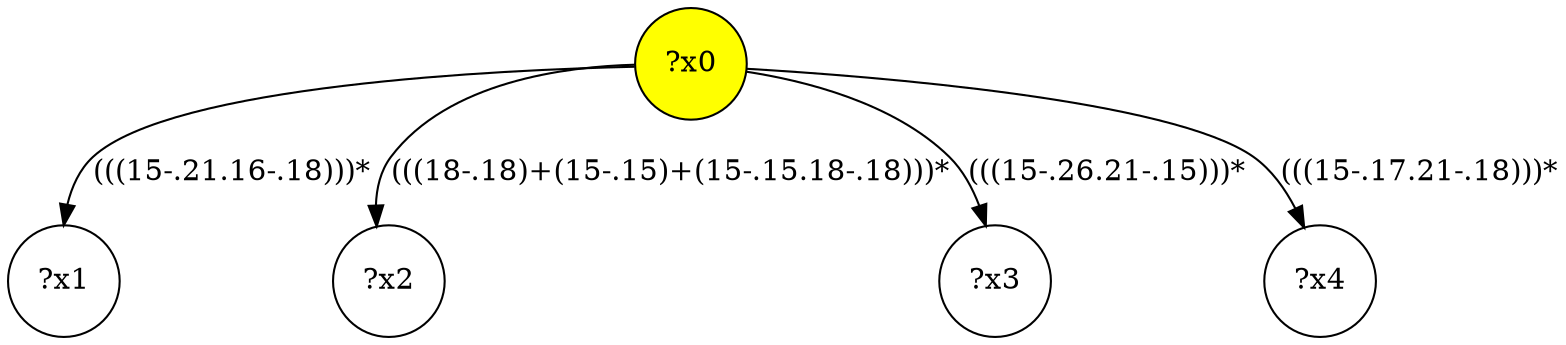 digraph g {
	x0 [fillcolor="yellow", style="filled," shape=circle, label="?x0"];
	x1 [shape=circle, label="?x1"];
	x0 -> x1 [label="(((15-.21.16-.18)))*"];
	x2 [shape=circle, label="?x2"];
	x0 -> x2 [label="(((18-.18)+(15-.15)+(15-.15.18-.18)))*"];
	x3 [shape=circle, label="?x3"];
	x0 -> x3 [label="(((15-.26.21-.15)))*"];
	x4 [shape=circle, label="?x4"];
	x0 -> x4 [label="(((15-.17.21-.18)))*"];
}
